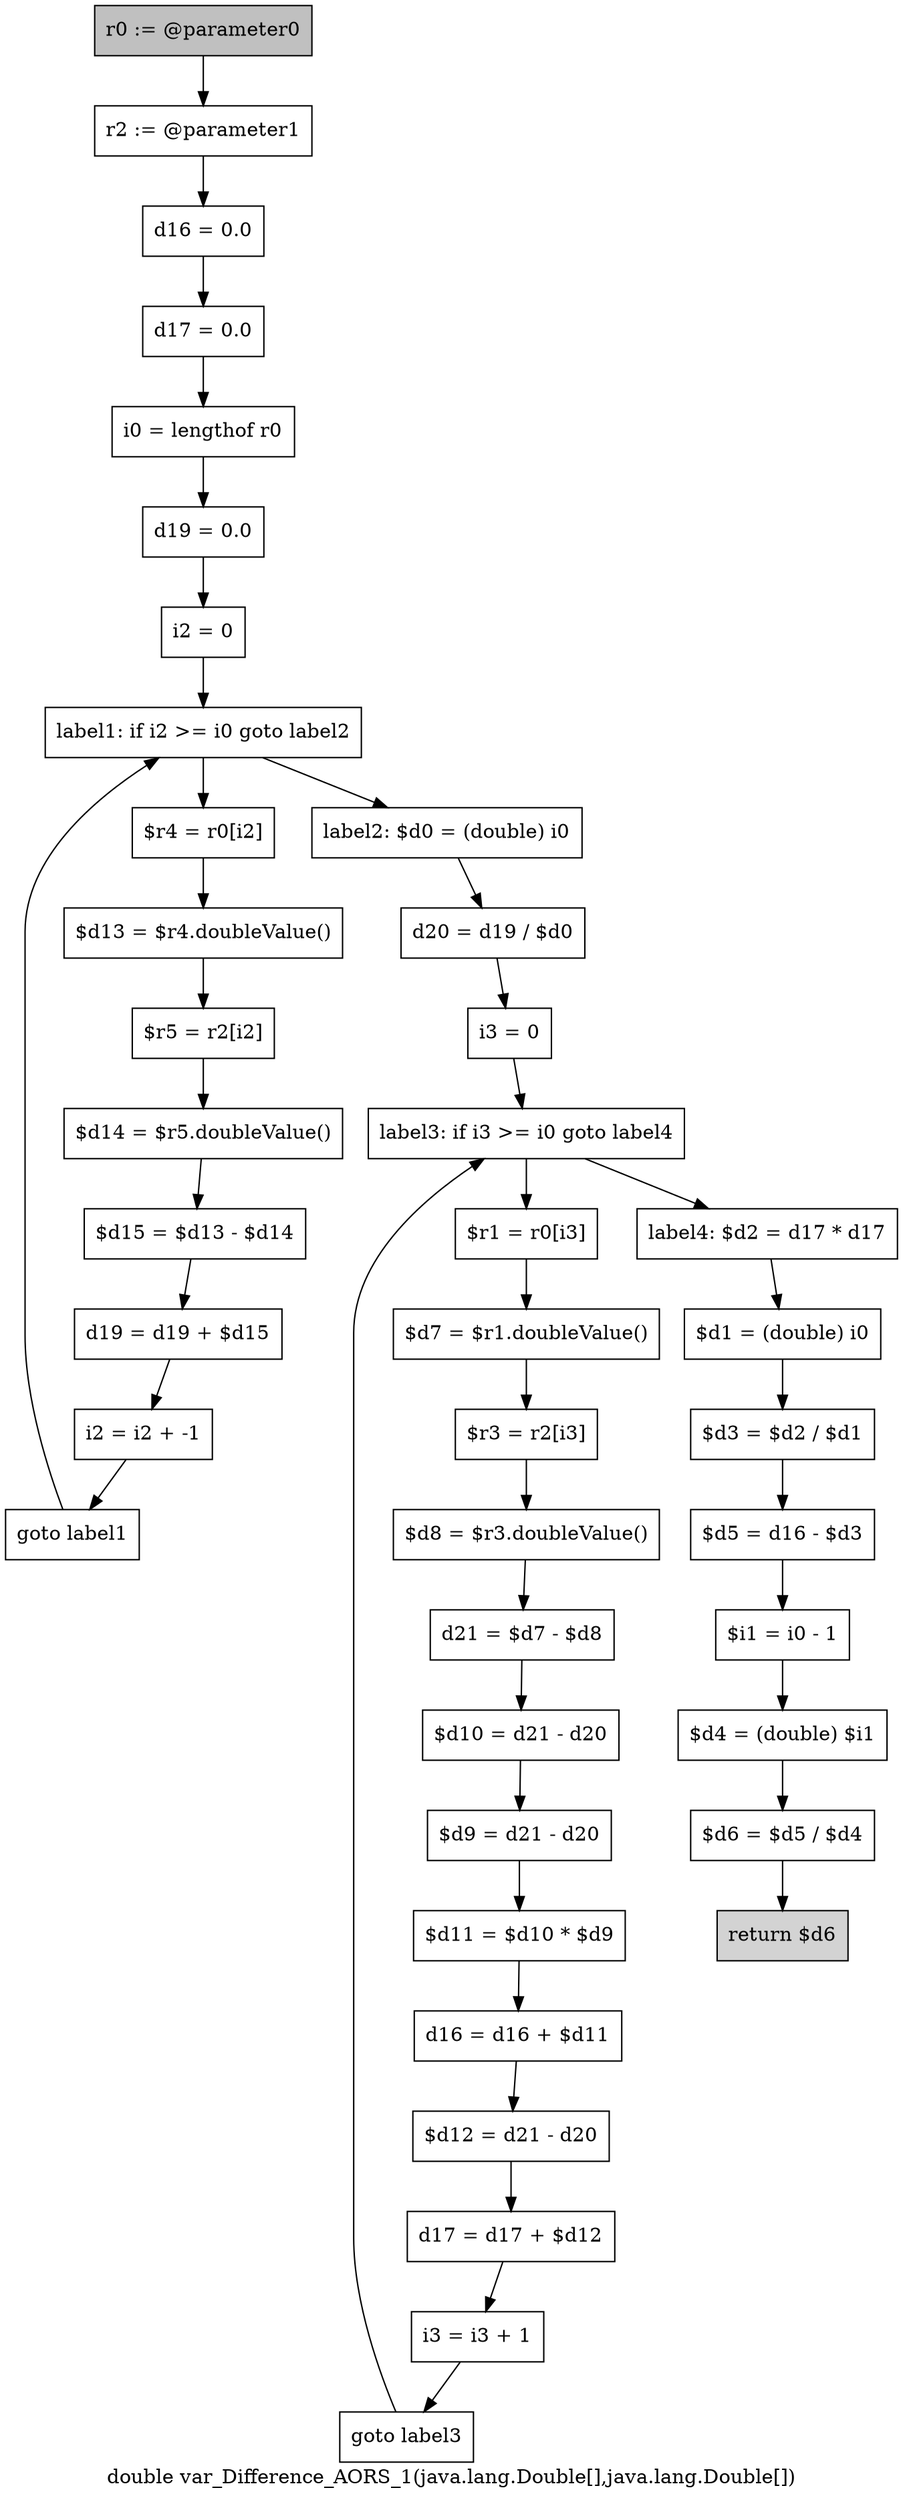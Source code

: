 digraph "double var_Difference_AORS_1(java.lang.Double[],java.lang.Double[])" {
    label="double var_Difference_AORS_1(java.lang.Double[],java.lang.Double[])";
    node [shape=box];
    "0" [style=filled,fillcolor=gray,label="r0 := @parameter0",];
    "1" [label="r2 := @parameter1",];
    "0"->"1";
    "2" [label="d16 = 0.0",];
    "1"->"2";
    "3" [label="d17 = 0.0",];
    "2"->"3";
    "4" [label="i0 = lengthof r0",];
    "3"->"4";
    "5" [label="d19 = 0.0",];
    "4"->"5";
    "6" [label="i2 = 0",];
    "5"->"6";
    "7" [label="label1: if i2 >= i0 goto label2",];
    "6"->"7";
    "8" [label="$r4 = r0[i2]",];
    "7"->"8";
    "16" [label="label2: $d0 = (double) i0",];
    "7"->"16";
    "9" [label="$d13 = $r4.doubleValue()",];
    "8"->"9";
    "10" [label="$r5 = r2[i2]",];
    "9"->"10";
    "11" [label="$d14 = $r5.doubleValue()",];
    "10"->"11";
    "12" [label="$d15 = $d13 - $d14",];
    "11"->"12";
    "13" [label="d19 = d19 + $d15",];
    "12"->"13";
    "14" [label="i2 = i2 + -1",];
    "13"->"14";
    "15" [label="goto label1",];
    "14"->"15";
    "15"->"7";
    "17" [label="d20 = d19 / $d0",];
    "16"->"17";
    "18" [label="i3 = 0",];
    "17"->"18";
    "19" [label="label3: if i3 >= i0 goto label4",];
    "18"->"19";
    "20" [label="$r1 = r0[i3]",];
    "19"->"20";
    "33" [label="label4: $d2 = d17 * d17",];
    "19"->"33";
    "21" [label="$d7 = $r1.doubleValue()",];
    "20"->"21";
    "22" [label="$r3 = r2[i3]",];
    "21"->"22";
    "23" [label="$d8 = $r3.doubleValue()",];
    "22"->"23";
    "24" [label="d21 = $d7 - $d8",];
    "23"->"24";
    "25" [label="$d10 = d21 - d20",];
    "24"->"25";
    "26" [label="$d9 = d21 - d20",];
    "25"->"26";
    "27" [label="$d11 = $d10 * $d9",];
    "26"->"27";
    "28" [label="d16 = d16 + $d11",];
    "27"->"28";
    "29" [label="$d12 = d21 - d20",];
    "28"->"29";
    "30" [label="d17 = d17 + $d12",];
    "29"->"30";
    "31" [label="i3 = i3 + 1",];
    "30"->"31";
    "32" [label="goto label3",];
    "31"->"32";
    "32"->"19";
    "34" [label="$d1 = (double) i0",];
    "33"->"34";
    "35" [label="$d3 = $d2 / $d1",];
    "34"->"35";
    "36" [label="$d5 = d16 - $d3",];
    "35"->"36";
    "37" [label="$i1 = i0 - 1",];
    "36"->"37";
    "38" [label="$d4 = (double) $i1",];
    "37"->"38";
    "39" [label="$d6 = $d5 / $d4",];
    "38"->"39";
    "40" [style=filled,fillcolor=lightgray,label="return $d6",];
    "39"->"40";
}
